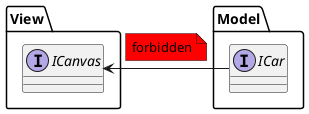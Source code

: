 @startuml
namespace Model{
    interface ICar{}
    }
namespace View{
    interface ICanvas{}
    }
Model.ICar --l--> View.ICanvas
note on link #red: forbidden
@enduml
